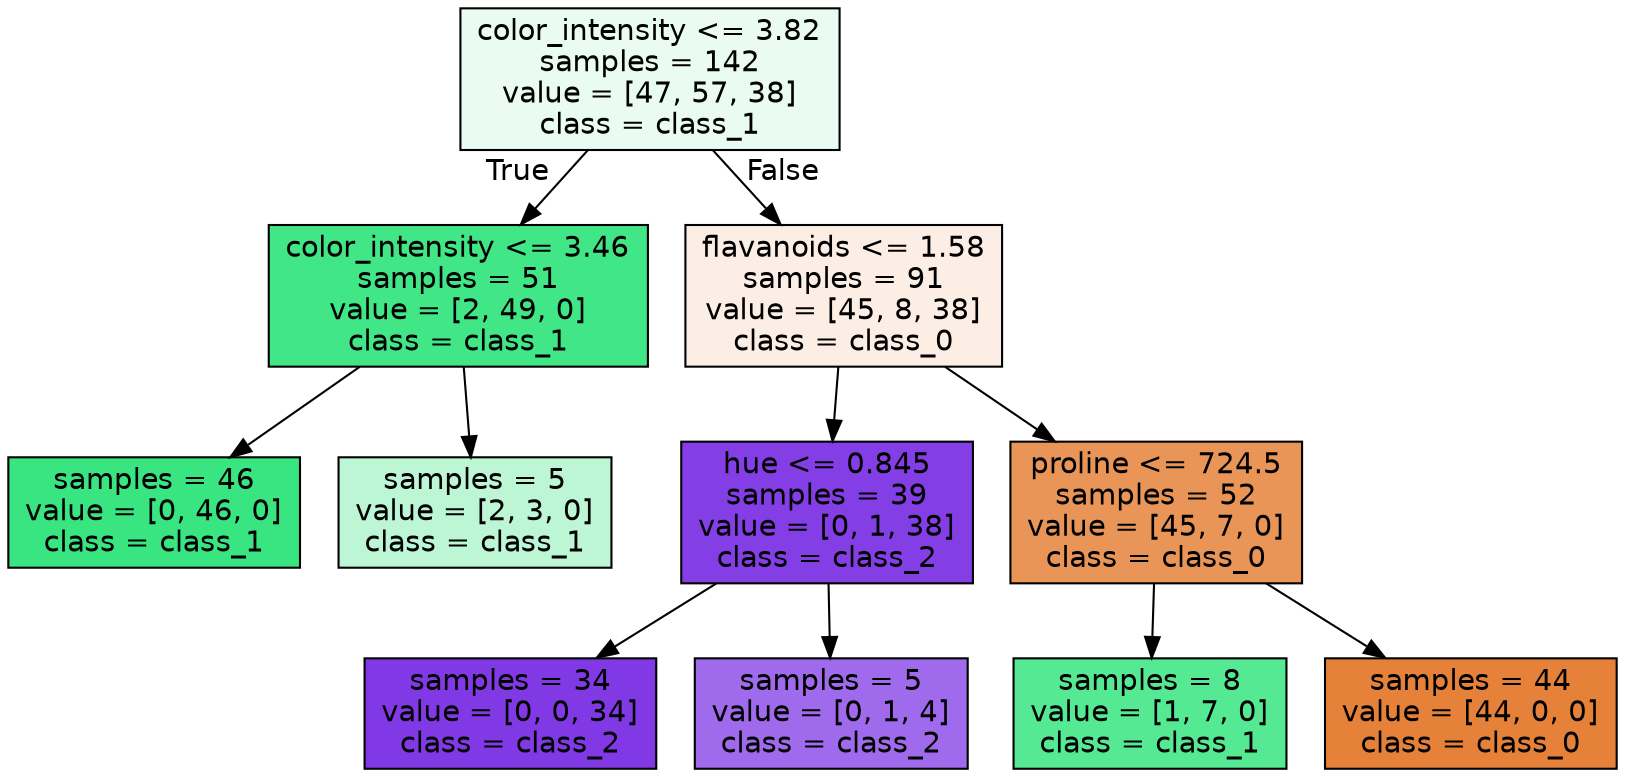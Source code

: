 digraph Tree {
node [shape=box, style="filled", color="black", fontname="helvetica"] ;
edge [fontname="helvetica"] ;
0 [label="color_intensity <= 3.82\nsamples = 142\nvalue = [47, 57, 38]\nclass = class_1", fillcolor="#eafcf2"] ;
1 [label="color_intensity <= 3.46\nsamples = 51\nvalue = [2, 49, 0]\nclass = class_1", fillcolor="#41e686"] ;
0 -> 1 [labeldistance=2.5, labelangle=45, headlabel="True"] ;
2 [label="samples = 46\nvalue = [0, 46, 0]\nclass = class_1", fillcolor="#39e581"] ;
1 -> 2 ;
3 [label="samples = 5\nvalue = [2, 3, 0]\nclass = class_1", fillcolor="#bdf6d5"] ;
1 -> 3 ;
4 [label="flavanoids <= 1.58\nsamples = 91\nvalue = [45, 8, 38]\nclass = class_0", fillcolor="#fceee5"] ;
0 -> 4 [labeldistance=2.5, labelangle=-45, headlabel="False"] ;
5 [label="hue <= 0.845\nsamples = 39\nvalue = [0, 1, 38]\nclass = class_2", fillcolor="#843ee6"] ;
4 -> 5 ;
6 [label="samples = 34\nvalue = [0, 0, 34]\nclass = class_2", fillcolor="#8139e5"] ;
5 -> 6 ;
7 [label="samples = 5\nvalue = [0, 1, 4]\nclass = class_2", fillcolor="#a06aec"] ;
5 -> 7 ;
8 [label="proline <= 724.5\nsamples = 52\nvalue = [45, 7, 0]\nclass = class_0", fillcolor="#e99558"] ;
4 -> 8 ;
9 [label="samples = 8\nvalue = [1, 7, 0]\nclass = class_1", fillcolor="#55e993"] ;
8 -> 9 ;
10 [label="samples = 44\nvalue = [44, 0, 0]\nclass = class_0", fillcolor="#e58139"] ;
8 -> 10 ;
}